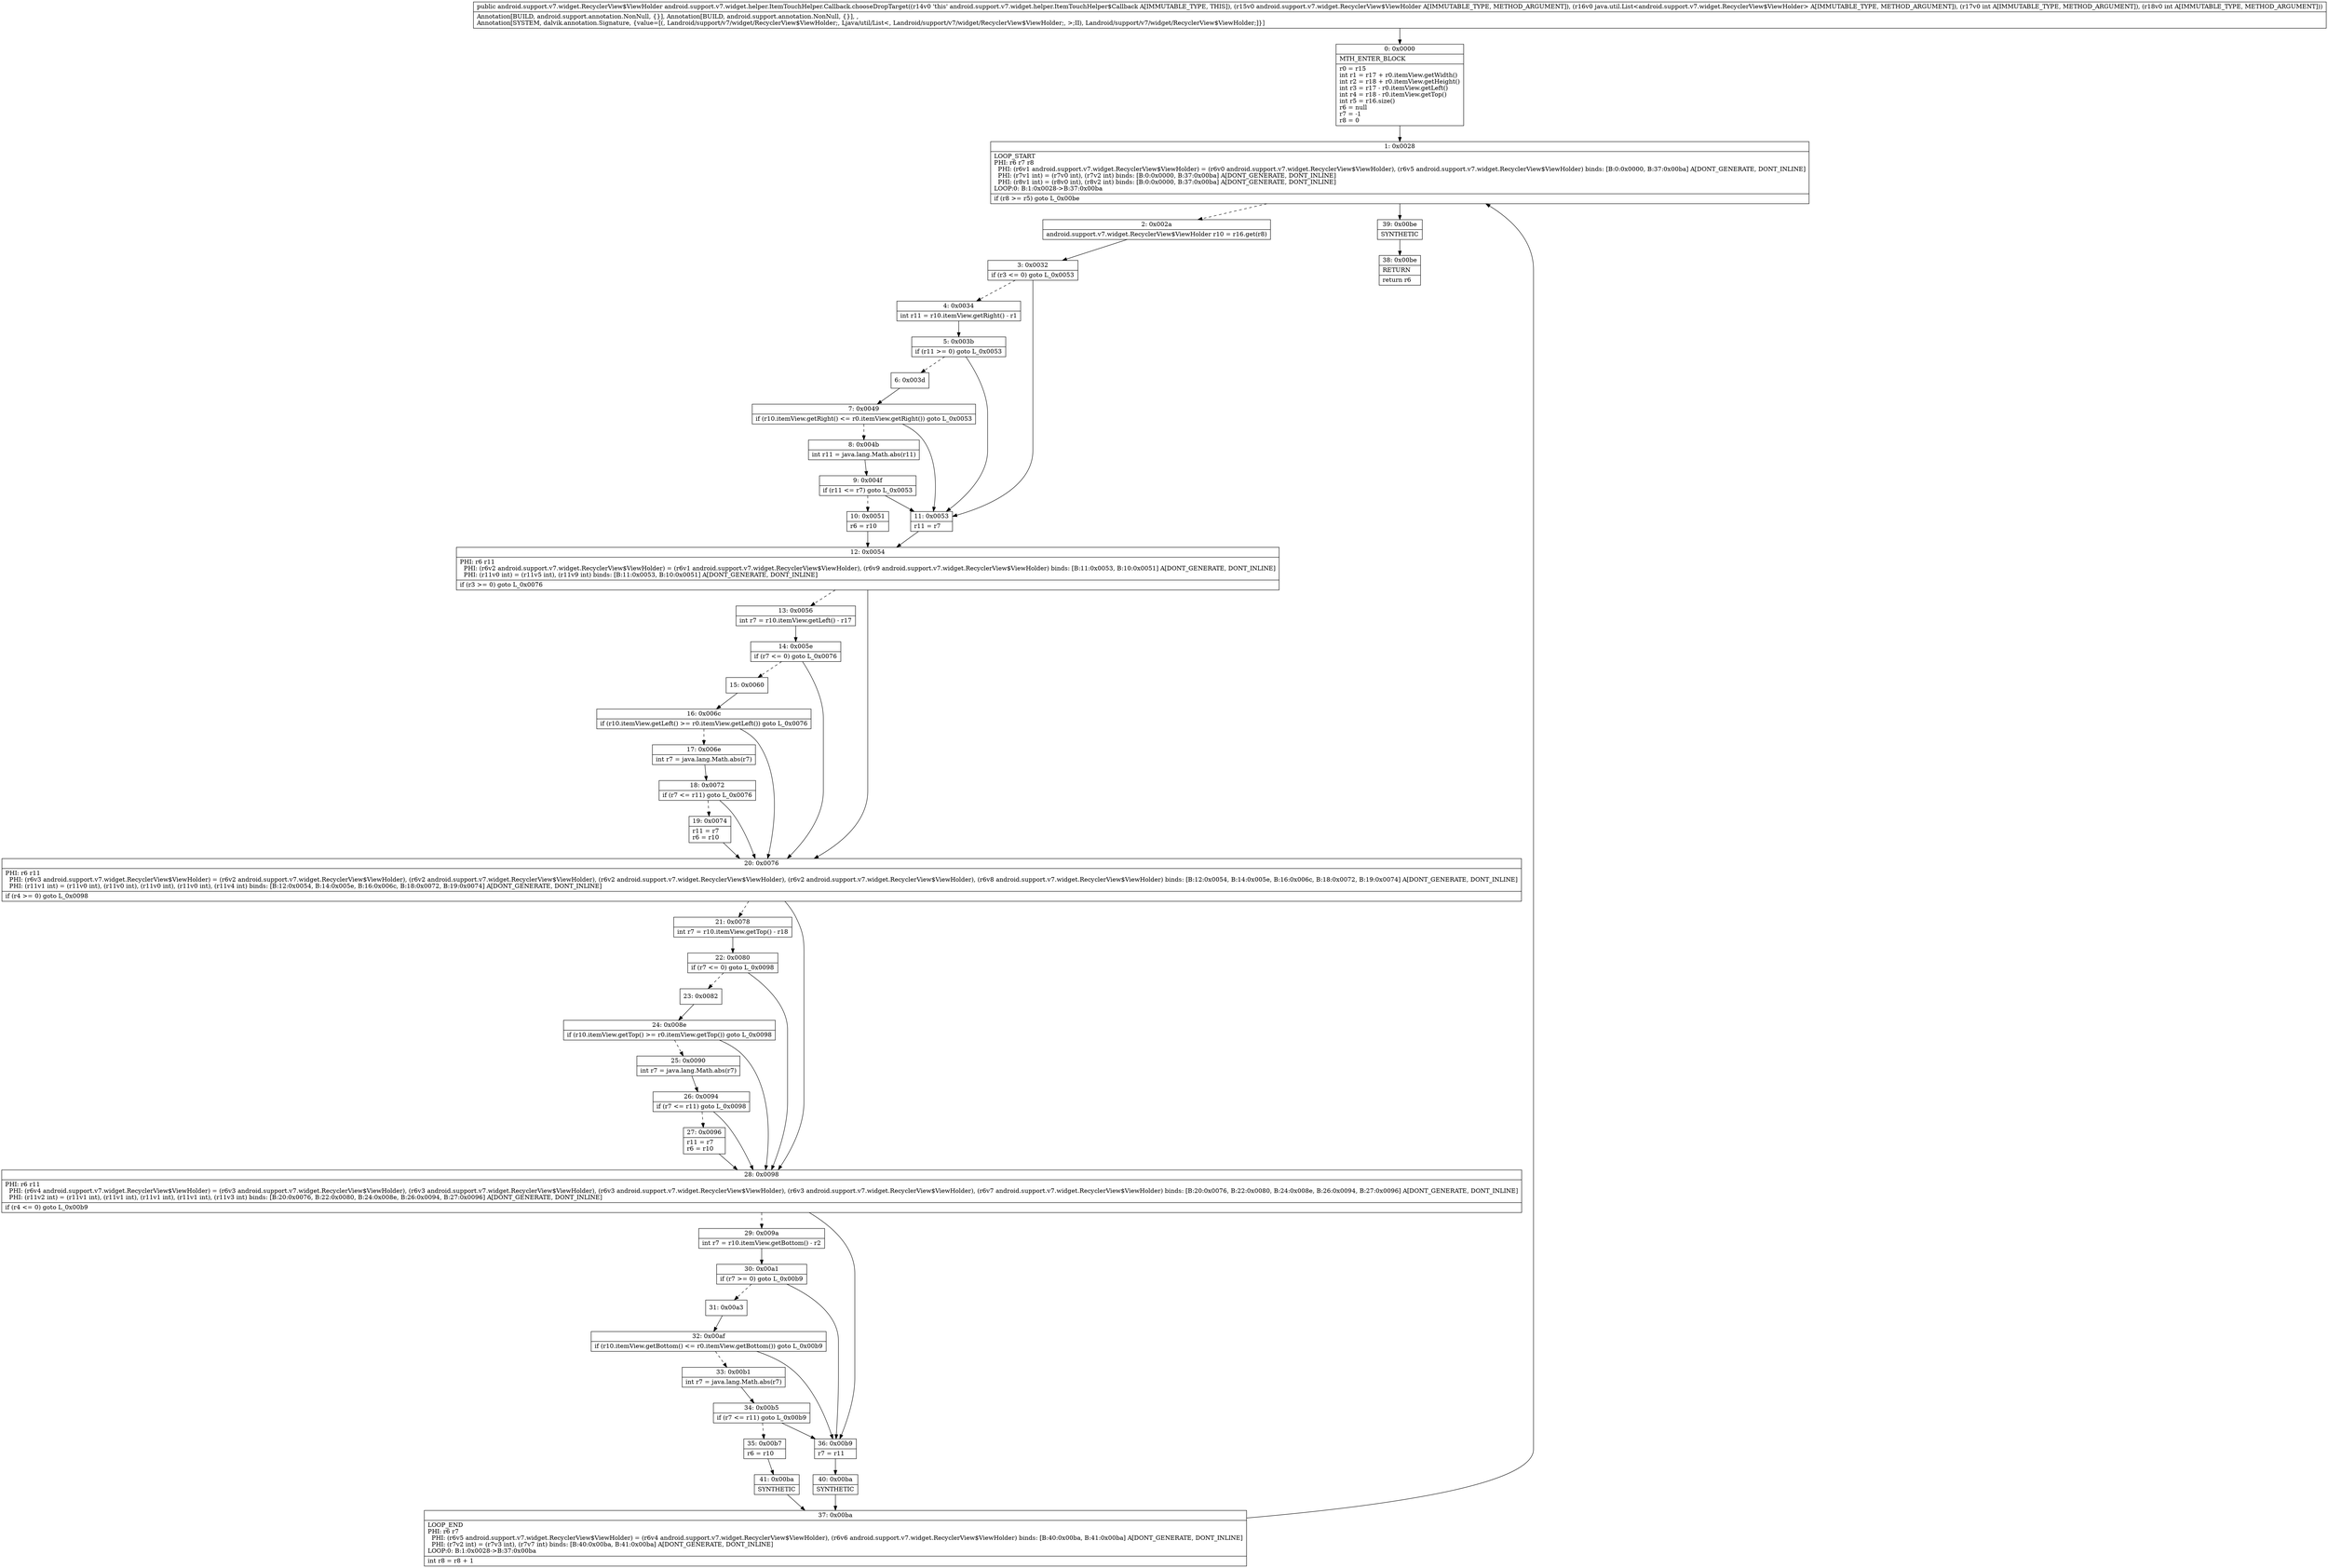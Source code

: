 digraph "CFG forandroid.support.v7.widget.helper.ItemTouchHelper.Callback.chooseDropTarget(Landroid\/support\/v7\/widget\/RecyclerView$ViewHolder;Ljava\/util\/List;II)Landroid\/support\/v7\/widget\/RecyclerView$ViewHolder;" {
Node_0 [shape=record,label="{0\:\ 0x0000|MTH_ENTER_BLOCK\l|r0 = r15\lint r1 = r17 + r0.itemView.getWidth()\lint r2 = r18 + r0.itemView.getHeight()\lint r3 = r17 \- r0.itemView.getLeft()\lint r4 = r18 \- r0.itemView.getTop()\lint r5 = r16.size()\lr6 = null\lr7 = \-1\lr8 = 0\l}"];
Node_1 [shape=record,label="{1\:\ 0x0028|LOOP_START\lPHI: r6 r7 r8 \l  PHI: (r6v1 android.support.v7.widget.RecyclerView$ViewHolder) = (r6v0 android.support.v7.widget.RecyclerView$ViewHolder), (r6v5 android.support.v7.widget.RecyclerView$ViewHolder) binds: [B:0:0x0000, B:37:0x00ba] A[DONT_GENERATE, DONT_INLINE]\l  PHI: (r7v1 int) = (r7v0 int), (r7v2 int) binds: [B:0:0x0000, B:37:0x00ba] A[DONT_GENERATE, DONT_INLINE]\l  PHI: (r8v1 int) = (r8v0 int), (r8v2 int) binds: [B:0:0x0000, B:37:0x00ba] A[DONT_GENERATE, DONT_INLINE]\lLOOP:0: B:1:0x0028\-\>B:37:0x00ba\l|if (r8 \>= r5) goto L_0x00be\l}"];
Node_2 [shape=record,label="{2\:\ 0x002a|android.support.v7.widget.RecyclerView$ViewHolder r10 = r16.get(r8)\l}"];
Node_3 [shape=record,label="{3\:\ 0x0032|if (r3 \<= 0) goto L_0x0053\l}"];
Node_4 [shape=record,label="{4\:\ 0x0034|int r11 = r10.itemView.getRight() \- r1\l}"];
Node_5 [shape=record,label="{5\:\ 0x003b|if (r11 \>= 0) goto L_0x0053\l}"];
Node_6 [shape=record,label="{6\:\ 0x003d}"];
Node_7 [shape=record,label="{7\:\ 0x0049|if (r10.itemView.getRight() \<= r0.itemView.getRight()) goto L_0x0053\l}"];
Node_8 [shape=record,label="{8\:\ 0x004b|int r11 = java.lang.Math.abs(r11)\l}"];
Node_9 [shape=record,label="{9\:\ 0x004f|if (r11 \<= r7) goto L_0x0053\l}"];
Node_10 [shape=record,label="{10\:\ 0x0051|r6 = r10\l}"];
Node_11 [shape=record,label="{11\:\ 0x0053|r11 = r7\l}"];
Node_12 [shape=record,label="{12\:\ 0x0054|PHI: r6 r11 \l  PHI: (r6v2 android.support.v7.widget.RecyclerView$ViewHolder) = (r6v1 android.support.v7.widget.RecyclerView$ViewHolder), (r6v9 android.support.v7.widget.RecyclerView$ViewHolder) binds: [B:11:0x0053, B:10:0x0051] A[DONT_GENERATE, DONT_INLINE]\l  PHI: (r11v0 int) = (r11v5 int), (r11v9 int) binds: [B:11:0x0053, B:10:0x0051] A[DONT_GENERATE, DONT_INLINE]\l|if (r3 \>= 0) goto L_0x0076\l}"];
Node_13 [shape=record,label="{13\:\ 0x0056|int r7 = r10.itemView.getLeft() \- r17\l}"];
Node_14 [shape=record,label="{14\:\ 0x005e|if (r7 \<= 0) goto L_0x0076\l}"];
Node_15 [shape=record,label="{15\:\ 0x0060}"];
Node_16 [shape=record,label="{16\:\ 0x006c|if (r10.itemView.getLeft() \>= r0.itemView.getLeft()) goto L_0x0076\l}"];
Node_17 [shape=record,label="{17\:\ 0x006e|int r7 = java.lang.Math.abs(r7)\l}"];
Node_18 [shape=record,label="{18\:\ 0x0072|if (r7 \<= r11) goto L_0x0076\l}"];
Node_19 [shape=record,label="{19\:\ 0x0074|r11 = r7\lr6 = r10\l}"];
Node_20 [shape=record,label="{20\:\ 0x0076|PHI: r6 r11 \l  PHI: (r6v3 android.support.v7.widget.RecyclerView$ViewHolder) = (r6v2 android.support.v7.widget.RecyclerView$ViewHolder), (r6v2 android.support.v7.widget.RecyclerView$ViewHolder), (r6v2 android.support.v7.widget.RecyclerView$ViewHolder), (r6v2 android.support.v7.widget.RecyclerView$ViewHolder), (r6v8 android.support.v7.widget.RecyclerView$ViewHolder) binds: [B:12:0x0054, B:14:0x005e, B:16:0x006c, B:18:0x0072, B:19:0x0074] A[DONT_GENERATE, DONT_INLINE]\l  PHI: (r11v1 int) = (r11v0 int), (r11v0 int), (r11v0 int), (r11v0 int), (r11v4 int) binds: [B:12:0x0054, B:14:0x005e, B:16:0x006c, B:18:0x0072, B:19:0x0074] A[DONT_GENERATE, DONT_INLINE]\l|if (r4 \>= 0) goto L_0x0098\l}"];
Node_21 [shape=record,label="{21\:\ 0x0078|int r7 = r10.itemView.getTop() \- r18\l}"];
Node_22 [shape=record,label="{22\:\ 0x0080|if (r7 \<= 0) goto L_0x0098\l}"];
Node_23 [shape=record,label="{23\:\ 0x0082}"];
Node_24 [shape=record,label="{24\:\ 0x008e|if (r10.itemView.getTop() \>= r0.itemView.getTop()) goto L_0x0098\l}"];
Node_25 [shape=record,label="{25\:\ 0x0090|int r7 = java.lang.Math.abs(r7)\l}"];
Node_26 [shape=record,label="{26\:\ 0x0094|if (r7 \<= r11) goto L_0x0098\l}"];
Node_27 [shape=record,label="{27\:\ 0x0096|r11 = r7\lr6 = r10\l}"];
Node_28 [shape=record,label="{28\:\ 0x0098|PHI: r6 r11 \l  PHI: (r6v4 android.support.v7.widget.RecyclerView$ViewHolder) = (r6v3 android.support.v7.widget.RecyclerView$ViewHolder), (r6v3 android.support.v7.widget.RecyclerView$ViewHolder), (r6v3 android.support.v7.widget.RecyclerView$ViewHolder), (r6v3 android.support.v7.widget.RecyclerView$ViewHolder), (r6v7 android.support.v7.widget.RecyclerView$ViewHolder) binds: [B:20:0x0076, B:22:0x0080, B:24:0x008e, B:26:0x0094, B:27:0x0096] A[DONT_GENERATE, DONT_INLINE]\l  PHI: (r11v2 int) = (r11v1 int), (r11v1 int), (r11v1 int), (r11v1 int), (r11v3 int) binds: [B:20:0x0076, B:22:0x0080, B:24:0x008e, B:26:0x0094, B:27:0x0096] A[DONT_GENERATE, DONT_INLINE]\l|if (r4 \<= 0) goto L_0x00b9\l}"];
Node_29 [shape=record,label="{29\:\ 0x009a|int r7 = r10.itemView.getBottom() \- r2\l}"];
Node_30 [shape=record,label="{30\:\ 0x00a1|if (r7 \>= 0) goto L_0x00b9\l}"];
Node_31 [shape=record,label="{31\:\ 0x00a3}"];
Node_32 [shape=record,label="{32\:\ 0x00af|if (r10.itemView.getBottom() \<= r0.itemView.getBottom()) goto L_0x00b9\l}"];
Node_33 [shape=record,label="{33\:\ 0x00b1|int r7 = java.lang.Math.abs(r7)\l}"];
Node_34 [shape=record,label="{34\:\ 0x00b5|if (r7 \<= r11) goto L_0x00b9\l}"];
Node_35 [shape=record,label="{35\:\ 0x00b7|r6 = r10\l}"];
Node_36 [shape=record,label="{36\:\ 0x00b9|r7 = r11\l}"];
Node_37 [shape=record,label="{37\:\ 0x00ba|LOOP_END\lPHI: r6 r7 \l  PHI: (r6v5 android.support.v7.widget.RecyclerView$ViewHolder) = (r6v4 android.support.v7.widget.RecyclerView$ViewHolder), (r6v6 android.support.v7.widget.RecyclerView$ViewHolder) binds: [B:40:0x00ba, B:41:0x00ba] A[DONT_GENERATE, DONT_INLINE]\l  PHI: (r7v2 int) = (r7v3 int), (r7v7 int) binds: [B:40:0x00ba, B:41:0x00ba] A[DONT_GENERATE, DONT_INLINE]\lLOOP:0: B:1:0x0028\-\>B:37:0x00ba\l|int r8 = r8 + 1\l}"];
Node_38 [shape=record,label="{38\:\ 0x00be|RETURN\l|return r6\l}"];
Node_39 [shape=record,label="{39\:\ 0x00be|SYNTHETIC\l}"];
Node_40 [shape=record,label="{40\:\ 0x00ba|SYNTHETIC\l}"];
Node_41 [shape=record,label="{41\:\ 0x00ba|SYNTHETIC\l}"];
MethodNode[shape=record,label="{public android.support.v7.widget.RecyclerView$ViewHolder android.support.v7.widget.helper.ItemTouchHelper.Callback.chooseDropTarget((r14v0 'this' android.support.v7.widget.helper.ItemTouchHelper$Callback A[IMMUTABLE_TYPE, THIS]), (r15v0 android.support.v7.widget.RecyclerView$ViewHolder A[IMMUTABLE_TYPE, METHOD_ARGUMENT]), (r16v0 java.util.List\<android.support.v7.widget.RecyclerView$ViewHolder\> A[IMMUTABLE_TYPE, METHOD_ARGUMENT]), (r17v0 int A[IMMUTABLE_TYPE, METHOD_ARGUMENT]), (r18v0 int A[IMMUTABLE_TYPE, METHOD_ARGUMENT]))  | Annotation[BUILD, android.support.annotation.NonNull, \{\}], Annotation[BUILD, android.support.annotation.NonNull, \{\}], , \lAnnotation[SYSTEM, dalvik.annotation.Signature, \{value=[(, Landroid\/support\/v7\/widget\/RecyclerView$ViewHolder;, Ljava\/util\/List\<, Landroid\/support\/v7\/widget\/RecyclerView$ViewHolder;, \>;II), Landroid\/support\/v7\/widget\/RecyclerView$ViewHolder;]\}]\l}"];
MethodNode -> Node_0;
Node_0 -> Node_1;
Node_1 -> Node_2[style=dashed];
Node_1 -> Node_39;
Node_2 -> Node_3;
Node_3 -> Node_4[style=dashed];
Node_3 -> Node_11;
Node_4 -> Node_5;
Node_5 -> Node_6[style=dashed];
Node_5 -> Node_11;
Node_6 -> Node_7;
Node_7 -> Node_8[style=dashed];
Node_7 -> Node_11;
Node_8 -> Node_9;
Node_9 -> Node_10[style=dashed];
Node_9 -> Node_11;
Node_10 -> Node_12;
Node_11 -> Node_12;
Node_12 -> Node_13[style=dashed];
Node_12 -> Node_20;
Node_13 -> Node_14;
Node_14 -> Node_15[style=dashed];
Node_14 -> Node_20;
Node_15 -> Node_16;
Node_16 -> Node_17[style=dashed];
Node_16 -> Node_20;
Node_17 -> Node_18;
Node_18 -> Node_19[style=dashed];
Node_18 -> Node_20;
Node_19 -> Node_20;
Node_20 -> Node_21[style=dashed];
Node_20 -> Node_28;
Node_21 -> Node_22;
Node_22 -> Node_23[style=dashed];
Node_22 -> Node_28;
Node_23 -> Node_24;
Node_24 -> Node_25[style=dashed];
Node_24 -> Node_28;
Node_25 -> Node_26;
Node_26 -> Node_27[style=dashed];
Node_26 -> Node_28;
Node_27 -> Node_28;
Node_28 -> Node_29[style=dashed];
Node_28 -> Node_36;
Node_29 -> Node_30;
Node_30 -> Node_31[style=dashed];
Node_30 -> Node_36;
Node_31 -> Node_32;
Node_32 -> Node_33[style=dashed];
Node_32 -> Node_36;
Node_33 -> Node_34;
Node_34 -> Node_35[style=dashed];
Node_34 -> Node_36;
Node_35 -> Node_41;
Node_36 -> Node_40;
Node_37 -> Node_1;
Node_39 -> Node_38;
Node_40 -> Node_37;
Node_41 -> Node_37;
}


